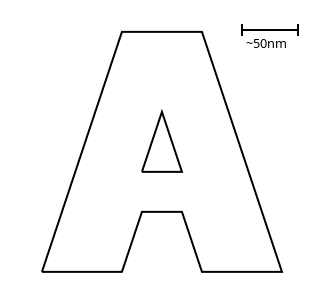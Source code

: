 <?xml version="1.0" encoding="UTF-8"?>
<dia:diagram xmlns:dia="http://www.lysator.liu.se/~alla/dia/">
  <dia:layer name="Background" visible="true" active="true">
    <dia:object type="Standard - Box" version="0" id="O0">
      <dia:attribute name="obj_pos">
        <dia:point val="14,6.2"/>
      </dia:attribute>
      <dia:attribute name="obj_bb">
        <dia:rectangle val="13.95,6.15;30.05,21.25"/>
      </dia:attribute>
      <dia:attribute name="elem_corner">
        <dia:point val="14,6.2"/>
      </dia:attribute>
      <dia:attribute name="elem_width">
        <dia:real val="16"/>
      </dia:attribute>
      <dia:attribute name="elem_height">
        <dia:real val="15.0"/>
      </dia:attribute>
      <dia:attribute name="border_width">
        <dia:real val="0.1"/>
      </dia:attribute>
      <dia:attribute name="border_color">
        <dia:color val="#ffffff"/>
      </dia:attribute>
      <dia:attribute name="show_background">
        <dia:boolean val="true"/>
      </dia:attribute>
    </dia:object>
    <dia:group>
      <dia:object type="Standard - PolyLine" version="0" id="O1">
        <dia:attribute name="obj_pos">
          <dia:point val="15.997,19.693"/>
        </dia:attribute>
        <dia:attribute name="obj_bb">
          <dia:rectangle val="15.934,7.643;28.066,19.757"/>
        </dia:attribute>
        <dia:attribute name="poly_points">
          <dia:point val="15.997,19.693"/>
          <dia:point val="19.997,7.693"/>
          <dia:point val="23.997,7.693"/>
          <dia:point val="27.997,19.693"/>
          <dia:point val="23.997,19.693"/>
          <dia:point val="22.997,16.693"/>
          <dia:point val="20.997,16.693"/>
          <dia:point val="19.997,19.693"/>
          <dia:point val="15.997,19.693"/>
        </dia:attribute>
      </dia:object>
      <dia:object type="Standard - PolyLine" version="0" id="O2">
        <dia:attribute name="obj_pos">
          <dia:point val="20.997,14.693"/>
        </dia:attribute>
        <dia:attribute name="obj_bb">
          <dia:rectangle val="20.934,11.678;23.066,14.757"/>
        </dia:attribute>
        <dia:attribute name="poly_points">
          <dia:point val="20.997,14.693"/>
          <dia:point val="21.997,11.693"/>
          <dia:point val="22.997,14.693"/>
          <dia:point val="20.997,14.693"/>
        </dia:attribute>
      </dia:object>
    </dia:group>
    <dia:object type="Standard - Line" version="0" id="O3">
      <dia:attribute name="obj_pos">
        <dia:point val="26,7.6"/>
      </dia:attribute>
      <dia:attribute name="obj_bb">
        <dia:rectangle val="25.95,7.55;28.85,7.65"/>
      </dia:attribute>
      <dia:attribute name="conn_endpoints">
        <dia:point val="26,7.6"/>
        <dia:point val="28.8,7.6"/>
      </dia:attribute>
      <dia:attribute name="numcp">
        <dia:int val="1"/>
      </dia:attribute>
    </dia:object>
    <dia:object type="Standard - Line" version="0" id="O4">
      <dia:attribute name="obj_pos">
        <dia:point val="26,7.3"/>
      </dia:attribute>
      <dia:attribute name="obj_bb">
        <dia:rectangle val="25.95,7.25;26.05,7.95"/>
      </dia:attribute>
      <dia:attribute name="conn_endpoints">
        <dia:point val="26,7.3"/>
        <dia:point val="26,7.9"/>
      </dia:attribute>
      <dia:attribute name="numcp">
        <dia:int val="1"/>
      </dia:attribute>
    </dia:object>
    <dia:object type="Standard - Line" version="0" id="O5">
      <dia:attribute name="obj_pos">
        <dia:point val="28.8,7.3"/>
      </dia:attribute>
      <dia:attribute name="obj_bb">
        <dia:rectangle val="28.75,7.25;28.85,7.95"/>
      </dia:attribute>
      <dia:attribute name="conn_endpoints">
        <dia:point val="28.8,7.3"/>
        <dia:point val="28.8,7.9"/>
      </dia:attribute>
      <dia:attribute name="numcp">
        <dia:int val="1"/>
      </dia:attribute>
    </dia:object>
    <dia:object type="Standard - Text" version="1" id="O6">
      <dia:attribute name="obj_pos">
        <dia:point val="26.2,8.5"/>
      </dia:attribute>
      <dia:attribute name="obj_bb">
        <dia:rectangle val="26.2,7.905;28.582,8.652"/>
      </dia:attribute>
      <dia:attribute name="text">
        <dia:composite type="text">
          <dia:attribute name="string">
            <dia:string>#~50nm#</dia:string>
          </dia:attribute>
          <dia:attribute name="font">
            <dia:font family="sans" style="0" name="Helvetica"/>
          </dia:attribute>
          <dia:attribute name="height">
            <dia:real val="0.8"/>
          </dia:attribute>
          <dia:attribute name="pos">
            <dia:point val="26.2,8.5"/>
          </dia:attribute>
          <dia:attribute name="color">
            <dia:color val="#000000"/>
          </dia:attribute>
          <dia:attribute name="alignment">
            <dia:enum val="0"/>
          </dia:attribute>
        </dia:composite>
      </dia:attribute>
      <dia:attribute name="valign">
        <dia:enum val="3"/>
      </dia:attribute>
    </dia:object>
  </dia:layer>
</dia:diagram>
